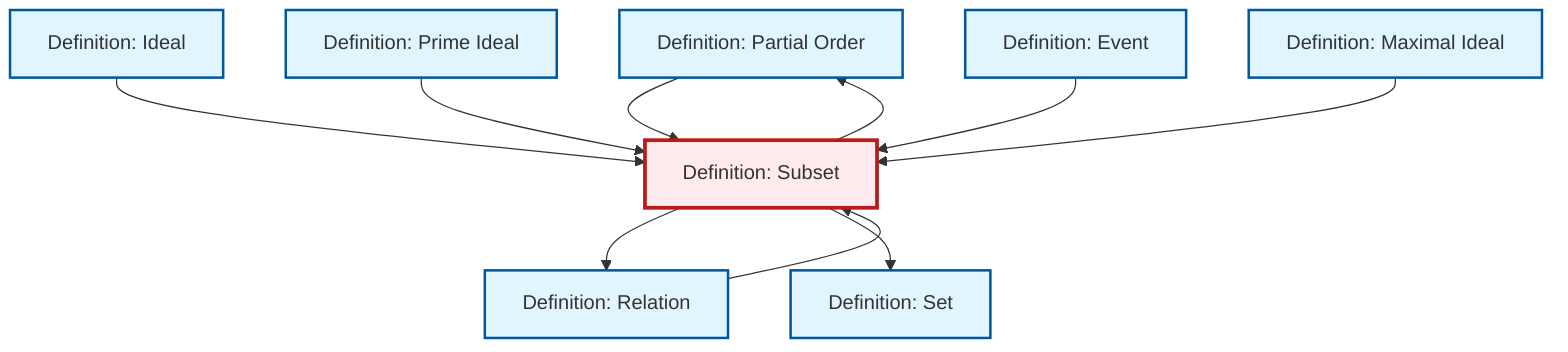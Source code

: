 graph TD
    classDef definition fill:#e1f5fe,stroke:#01579b,stroke-width:2px
    classDef theorem fill:#f3e5f5,stroke:#4a148c,stroke-width:2px
    classDef axiom fill:#fff3e0,stroke:#e65100,stroke-width:2px
    classDef example fill:#e8f5e9,stroke:#1b5e20,stroke-width:2px
    classDef current fill:#ffebee,stroke:#b71c1c,stroke-width:3px
    def-partial-order["Definition: Partial Order"]:::definition
    def-relation["Definition: Relation"]:::definition
    def-set["Definition: Set"]:::definition
    def-prime-ideal["Definition: Prime Ideal"]:::definition
    def-maximal-ideal["Definition: Maximal Ideal"]:::definition
    def-event["Definition: Event"]:::definition
    def-ideal["Definition: Ideal"]:::definition
    def-subset["Definition: Subset"]:::definition
    def-ideal --> def-subset
    def-partial-order --> def-subset
    def-subset --> def-relation
    def-prime-ideal --> def-subset
    def-subset --> def-partial-order
    def-event --> def-subset
    def-maximal-ideal --> def-subset
    def-subset --> def-set
    def-relation --> def-subset
    class def-subset current